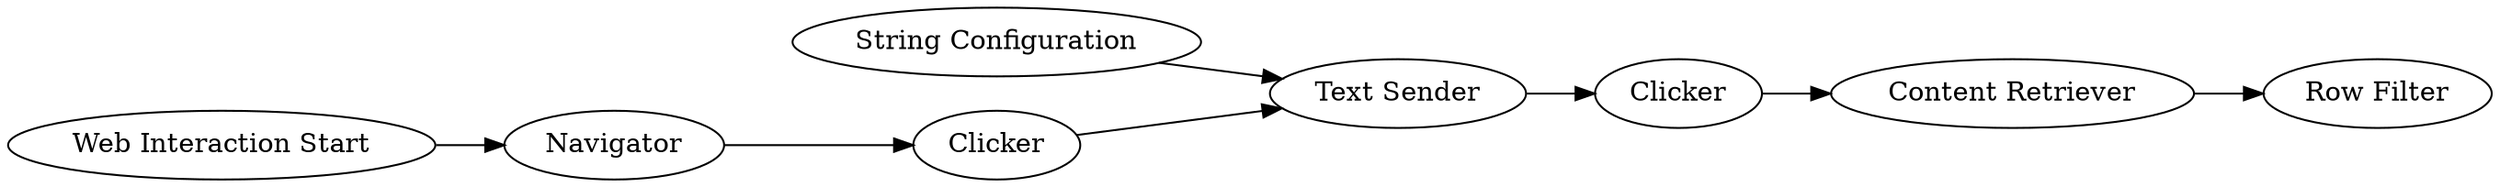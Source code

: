 digraph {
	"-2562901896048915970_48" [label="String Configuration"]
	"-2562901896048915970_49" [label="Text Sender"]
	"-2562901896048915970_50" [label=Navigator]
	"-2562901896048915970_51" [label="Web Interaction Start"]
	"-2562901896048915970_783" [label="Row Filter"]
	"-2562901896048915970_52" [label=Clicker]
	"-2562901896048915970_782" [label="Content Retriever"]
	"-2562901896048915970_47" [label=Clicker]
	"-2562901896048915970_782" -> "-2562901896048915970_783"
	"-2562901896048915970_52" -> "-2562901896048915970_782"
	"-2562901896048915970_47" -> "-2562901896048915970_49"
	"-2562901896048915970_49" -> "-2562901896048915970_52"
	"-2562901896048915970_48" -> "-2562901896048915970_49"
	"-2562901896048915970_51" -> "-2562901896048915970_50"
	"-2562901896048915970_50" -> "-2562901896048915970_47"
	rankdir=LR
}
